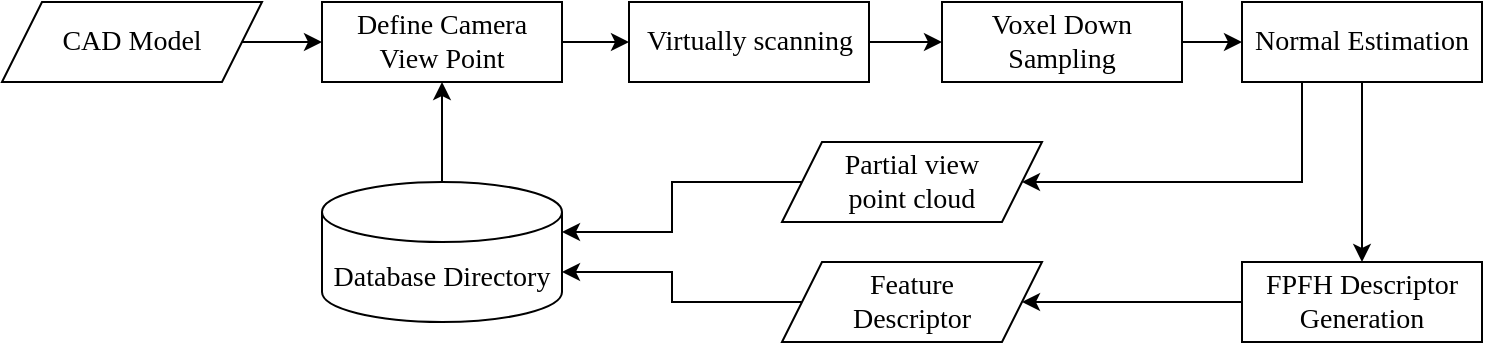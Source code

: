 <mxfile version="14.4.4" type="device"><diagram id="TGIaNiFbEp8GqtfcHnpd" name="Page-1"><mxGraphModel dx="1221" dy="615" grid="1" gridSize="10" guides="1" tooltips="1" connect="1" arrows="1" fold="1" page="1" pageScale="1" pageWidth="827" pageHeight="1169" math="0" shadow="0"><root><mxCell id="0"/><mxCell id="1" parent="0"/><mxCell id="3TGfBtOa2NaX4XUscxY8-26" style="edgeStyle=orthogonalEdgeStyle;rounded=0;orthogonalLoop=1;jettySize=auto;html=1;exitX=1;exitY=0.5;exitDx=0;exitDy=0;entryX=0;entryY=0.5;entryDx=0;entryDy=0;fontFamily=Times New Roman;fontSize=14;fontColor=#000000;" edge="1" parent="1" source="3TGfBtOa2NaX4XUscxY8-1" target="3TGfBtOa2NaX4XUscxY8-5"><mxGeometry relative="1" as="geometry"/></mxCell><mxCell id="3TGfBtOa2NaX4XUscxY8-1" value="CAD Model" style="shape=parallelogram;perimeter=parallelogramPerimeter;whiteSpace=wrap;html=1;fixedSize=1;fontFamily=Times New Roman;fontSize=14;" vertex="1" parent="1"><mxGeometry x="40" y="40" width="130" height="40" as="geometry"/></mxCell><mxCell id="3TGfBtOa2NaX4XUscxY8-28" style="edgeStyle=orthogonalEdgeStyle;rounded=0;orthogonalLoop=1;jettySize=auto;html=1;exitX=1;exitY=0.5;exitDx=0;exitDy=0;entryX=0;entryY=0.5;entryDx=0;entryDy=0;fontFamily=Times New Roman;fontSize=14;fontColor=#000000;" edge="1" parent="1" source="3TGfBtOa2NaX4XUscxY8-3" target="3TGfBtOa2NaX4XUscxY8-4"><mxGeometry relative="1" as="geometry"/></mxCell><mxCell id="3TGfBtOa2NaX4XUscxY8-3" value="Virtually scanning" style="rounded=0;whiteSpace=wrap;html=1;fontFamily=Times New Roman;fontSize=14;" vertex="1" parent="1"><mxGeometry x="353.5" y="40" width="120" height="40" as="geometry"/></mxCell><mxCell id="3TGfBtOa2NaX4XUscxY8-29" style="edgeStyle=orthogonalEdgeStyle;rounded=0;orthogonalLoop=1;jettySize=auto;html=1;exitX=1;exitY=0.5;exitDx=0;exitDy=0;entryX=0;entryY=0.5;entryDx=0;entryDy=0;fontFamily=Times New Roman;fontSize=14;fontColor=#000000;" edge="1" parent="1" source="3TGfBtOa2NaX4XUscxY8-4" target="3TGfBtOa2NaX4XUscxY8-6"><mxGeometry relative="1" as="geometry"/></mxCell><mxCell id="3TGfBtOa2NaX4XUscxY8-4" value="Voxel Down Sampling" style="rounded=0;whiteSpace=wrap;html=1;fontFamily=Times New Roman;fontSize=14;" vertex="1" parent="1"><mxGeometry x="510" y="40" width="120" height="40" as="geometry"/></mxCell><mxCell id="3TGfBtOa2NaX4XUscxY8-27" style="edgeStyle=orthogonalEdgeStyle;rounded=0;orthogonalLoop=1;jettySize=auto;html=1;exitX=1;exitY=0.5;exitDx=0;exitDy=0;entryX=0;entryY=0.5;entryDx=0;entryDy=0;fontFamily=Times New Roman;fontSize=14;fontColor=#000000;" edge="1" parent="1" source="3TGfBtOa2NaX4XUscxY8-5" target="3TGfBtOa2NaX4XUscxY8-3"><mxGeometry relative="1" as="geometry"/></mxCell><mxCell id="3TGfBtOa2NaX4XUscxY8-5" value="Define Camera &lt;br style=&quot;font-size: 14px;&quot;&gt;View Point" style="rounded=0;whiteSpace=wrap;html=1;fontFamily=Times New Roman;fontSize=14;" vertex="1" parent="1"><mxGeometry x="200" y="40" width="120" height="40" as="geometry"/></mxCell><mxCell id="3TGfBtOa2NaX4XUscxY8-14" style="edgeStyle=orthogonalEdgeStyle;rounded=0;orthogonalLoop=1;jettySize=auto;html=1;exitX=0.5;exitY=1;exitDx=0;exitDy=0;entryX=0.5;entryY=0;entryDx=0;entryDy=0;fontFamily=Times New Roman;fontSize=14;" edge="1" parent="1" source="3TGfBtOa2NaX4XUscxY8-6" target="3TGfBtOa2NaX4XUscxY8-7"><mxGeometry relative="1" as="geometry"/></mxCell><mxCell id="3TGfBtOa2NaX4XUscxY8-22" style="edgeStyle=orthogonalEdgeStyle;rounded=0;orthogonalLoop=1;jettySize=auto;html=1;exitX=0.25;exitY=1;exitDx=0;exitDy=0;entryX=1;entryY=0.5;entryDx=0;entryDy=0;fontFamily=Times New Roman;fontSize=14;fontColor=#000000;" edge="1" parent="1" source="3TGfBtOa2NaX4XUscxY8-6" target="3TGfBtOa2NaX4XUscxY8-8"><mxGeometry relative="1" as="geometry"><Array as="points"><mxPoint x="690" y="130"/></Array></mxGeometry></mxCell><mxCell id="3TGfBtOa2NaX4XUscxY8-6" value="Normal Estimation" style="rounded=0;whiteSpace=wrap;html=1;fontFamily=Times New Roman;fontSize=14;" vertex="1" parent="1"><mxGeometry x="660" y="40" width="120" height="40" as="geometry"/></mxCell><mxCell id="3TGfBtOa2NaX4XUscxY8-21" style="edgeStyle=orthogonalEdgeStyle;rounded=0;orthogonalLoop=1;jettySize=auto;html=1;exitX=0;exitY=0.5;exitDx=0;exitDy=0;entryX=1;entryY=0.5;entryDx=0;entryDy=0;fontFamily=Times New Roman;fontSize=14;fontColor=#000000;" edge="1" parent="1" source="3TGfBtOa2NaX4XUscxY8-7" target="3TGfBtOa2NaX4XUscxY8-9"><mxGeometry relative="1" as="geometry"/></mxCell><mxCell id="3TGfBtOa2NaX4XUscxY8-7" value="FPFH Descriptor Generation" style="rounded=0;whiteSpace=wrap;html=1;fontFamily=Times New Roman;fontSize=14;" vertex="1" parent="1"><mxGeometry x="660" y="170" width="120" height="40" as="geometry"/></mxCell><mxCell id="3TGfBtOa2NaX4XUscxY8-23" style="edgeStyle=orthogonalEdgeStyle;rounded=0;orthogonalLoop=1;jettySize=auto;html=1;exitX=0;exitY=0.5;exitDx=0;exitDy=0;entryX=1;entryY=0;entryDx=0;entryDy=25;entryPerimeter=0;fontFamily=Times New Roman;fontSize=14;fontColor=#000000;" edge="1" parent="1" source="3TGfBtOa2NaX4XUscxY8-8" target="3TGfBtOa2NaX4XUscxY8-17"><mxGeometry relative="1" as="geometry"/></mxCell><mxCell id="3TGfBtOa2NaX4XUscxY8-8" value="Partial view &lt;br style=&quot;font-size: 14px;&quot;&gt;point cloud" style="shape=parallelogram;perimeter=parallelogramPerimeter;whiteSpace=wrap;html=1;fixedSize=1;fontFamily=Times New Roman;fontSize=14;" vertex="1" parent="1"><mxGeometry x="430" y="110" width="130" height="40" as="geometry"/></mxCell><mxCell id="3TGfBtOa2NaX4XUscxY8-24" style="edgeStyle=orthogonalEdgeStyle;rounded=0;orthogonalLoop=1;jettySize=auto;html=1;exitX=0;exitY=0.5;exitDx=0;exitDy=0;entryX=1;entryY=0;entryDx=0;entryDy=45;entryPerimeter=0;fontFamily=Times New Roman;fontSize=14;fontColor=#000000;" edge="1" parent="1" source="3TGfBtOa2NaX4XUscxY8-9" target="3TGfBtOa2NaX4XUscxY8-17"><mxGeometry relative="1" as="geometry"/></mxCell><mxCell id="3TGfBtOa2NaX4XUscxY8-9" value="Feature &lt;br style=&quot;font-size: 14px;&quot;&gt;Descriptor" style="shape=parallelogram;perimeter=parallelogramPerimeter;whiteSpace=wrap;html=1;fixedSize=1;fontFamily=Times New Roman;fontSize=14;" vertex="1" parent="1"><mxGeometry x="430" y="170" width="130" height="40" as="geometry"/></mxCell><mxCell id="3TGfBtOa2NaX4XUscxY8-25" style="edgeStyle=orthogonalEdgeStyle;rounded=0;orthogonalLoop=1;jettySize=auto;html=1;exitX=0.5;exitY=0;exitDx=0;exitDy=0;exitPerimeter=0;entryX=0.5;entryY=1;entryDx=0;entryDy=0;fontFamily=Times New Roman;fontSize=14;fontColor=#000000;" edge="1" parent="1" source="3TGfBtOa2NaX4XUscxY8-17" target="3TGfBtOa2NaX4XUscxY8-5"><mxGeometry relative="1" as="geometry"/></mxCell><mxCell id="3TGfBtOa2NaX4XUscxY8-17" value="Database Directory" style="shape=cylinder3;whiteSpace=wrap;html=1;boundedLbl=1;backgroundOutline=1;size=15;fontFamily=Times New Roman;fontSize=14;" vertex="1" parent="1"><mxGeometry x="200" y="130" width="120" height="70" as="geometry"/></mxCell></root></mxGraphModel></diagram></mxfile>